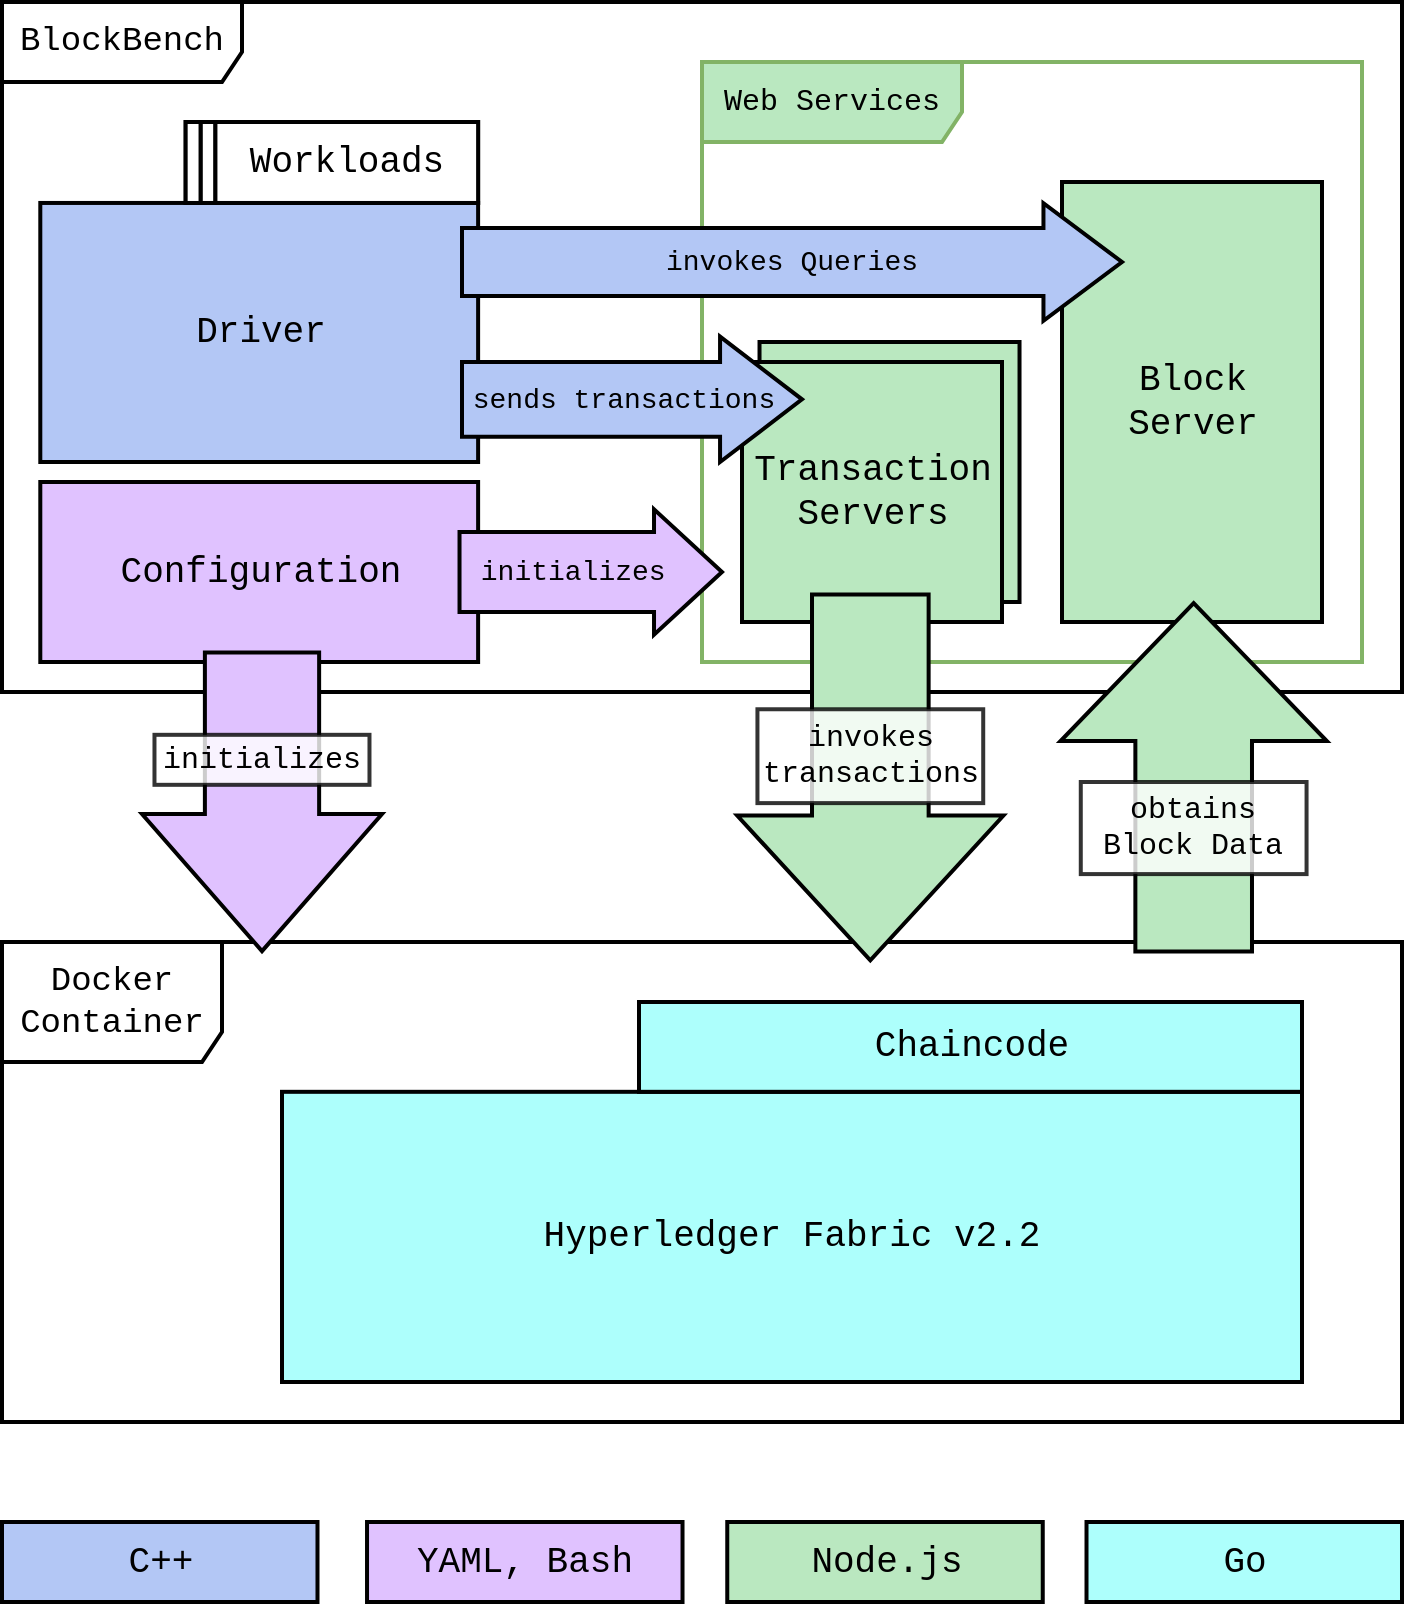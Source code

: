 <mxfile version="13.7.8" type="github">
  <diagram id="MCUedYCyf14W8jVJYuF2" name="Page-1">
    <mxGraphModel dx="1422" dy="803" grid="1" gridSize="10" guides="1" tooltips="1" connect="1" arrows="1" fold="1" page="1" pageScale="1" pageWidth="850" pageHeight="1100" math="0" shadow="0">
      <root>
        <mxCell id="0" />
        <mxCell id="1" parent="0" />
        <mxCell id="SL-674wUfNVV9EcTPCt0-19" value="&lt;font style=&quot;font-size: 17px&quot;&gt;BlockBench&lt;/font&gt;" style="shape=umlFrame;whiteSpace=wrap;html=1;width=120;height=40;strokeWidth=2;fontFamily=Courier New;fontSize=15;" parent="1" vertex="1">
          <mxGeometry x="40" y="30" width="700" height="345" as="geometry" />
        </mxCell>
        <mxCell id="SL-674wUfNVV9EcTPCt0-37" value="Web Services" style="shape=umlFrame;whiteSpace=wrap;html=1;width=130;height=40;strokeWidth=2;fontFamily=Courier New;fontSize=15;strokeColor=#82b366;fillColor=#BAE8C0;" parent="1" vertex="1">
          <mxGeometry x="390" y="60" width="330" height="300" as="geometry" />
        </mxCell>
        <mxCell id="SL-674wUfNVV9EcTPCt0-52" value="" style="html=1;strokeWidth=2;fontFamily=Courier New;fontSize=18;rounded=0;fillColor=#BAE8C0;" parent="1" vertex="1">
          <mxGeometry x="418.76" y="200" width="130" height="130" as="geometry" />
        </mxCell>
        <mxCell id="SL-674wUfNVV9EcTPCt0-21" value="&lt;div style=&quot;font-size: 18px&quot;&gt;Transaction&lt;/div&gt;&lt;div style=&quot;font-size: 18px&quot;&gt;Servers&lt;br style=&quot;font-size: 18px&quot;&gt;&lt;/div&gt;" style="html=1;strokeWidth=2;fontFamily=Courier New;fontSize=18;rounded=0;fillColor=#BAE8C0;" parent="1" vertex="1">
          <mxGeometry x="410" y="210" width="130" height="130" as="geometry" />
        </mxCell>
        <mxCell id="SL-674wUfNVV9EcTPCt0-18" value="&lt;font style=&quot;font-size: 17px&quot;&gt;Docker Container&lt;/font&gt;" style="shape=umlFrame;whiteSpace=wrap;html=1;width=110;height=60;strokeWidth=2;fontFamily=Courier New;fontSize=15;" parent="1" vertex="1">
          <mxGeometry x="40" y="500" width="700" height="240" as="geometry" />
        </mxCell>
        <mxCell id="SL-674wUfNVV9EcTPCt0-20" value="Configuration" style="html=1;strokeWidth=2;fontFamily=Courier New;fontSize=18;rounded=0;fillColor=#E0C2FF;" parent="1" vertex="1">
          <mxGeometry x="59.15" y="270" width="218.91" height="90" as="geometry" />
        </mxCell>
        <mxCell id="SL-674wUfNVV9EcTPCt0-22" value="" style="group" parent="1" vertex="1" connectable="0">
          <mxGeometry x="180" y="530" width="510" height="190" as="geometry" />
        </mxCell>
        <mxCell id="SL-674wUfNVV9EcTPCt0-23" value="Hyperledger Fabric v2.2" style="rounded=0;whiteSpace=wrap;html=1;strokeWidth=2;fontFamily=Courier New;fontSize=18;fillColor=#ADFFFC;" parent="SL-674wUfNVV9EcTPCt0-22" vertex="1">
          <mxGeometry y="44.909" width="510.0" height="145.091" as="geometry" />
        </mxCell>
        <mxCell id="SL-674wUfNVV9EcTPCt0-24" value="Chaincode" style="rounded=0;whiteSpace=wrap;html=1;strokeWidth=2;fontFamily=Courier New;fontSize=18;fillColor=#ADFFFC;" parent="SL-674wUfNVV9EcTPCt0-22" vertex="1">
          <mxGeometry x="178.5" width="331.5" height="44.909" as="geometry" />
        </mxCell>
        <mxCell id="SL-674wUfNVV9EcTPCt0-29" value="" style="html=1;strokeWidth=1;fontFamily=Courier New;fontSize=18;" parent="1" vertex="1">
          <mxGeometry x="225.12" y="150" width="7.44" height="39.38" as="geometry" />
        </mxCell>
        <mxCell id="SL-674wUfNVV9EcTPCt0-35" value="" style="group;strokeWidth=2;" parent="1" vertex="1" connectable="0">
          <mxGeometry x="410" y="309.59" width="155.62" height="195" as="geometry" />
        </mxCell>
        <mxCell id="SL-674wUfNVV9EcTPCt0-27" value="" style="shape=singleArrow;whiteSpace=wrap;html=1;arrowWidth=0.438;arrowSize=0.396;rotation=90;strokeWidth=2;fontFamily=Courier New;fontSize=18;fillColor=#BAE8C0;" parent="SL-674wUfNVV9EcTPCt0-35" vertex="1">
          <mxGeometry x="-27.3" y="41.57" width="182.92" height="133.13" as="geometry" />
        </mxCell>
        <mxCell id="SL-674wUfNVV9EcTPCt0-28" value="invokes transactions " style="rounded=0;whiteSpace=wrap;html=1;sketch=0;strokeWidth=2;gradientColor=none;fontFamily=Courier New;fontSize=15;opacity=80;" parent="SL-674wUfNVV9EcTPCt0-35" vertex="1">
          <mxGeometry x="7.72" y="74.04" width="112.89" height="46.93" as="geometry" />
        </mxCell>
        <mxCell id="SL-674wUfNVV9EcTPCt0-36" value="&lt;div style=&quot;font-size: 18px&quot;&gt;Block&lt;br&gt;&lt;/div&gt;&lt;div style=&quot;font-size: 18px&quot;&gt;Server&lt;br style=&quot;font-size: 18px&quot;&gt;&lt;/div&gt;" style="html=1;strokeWidth=2;fontFamily=Courier New;fontSize=18;rounded=0;fillColor=#BAE8C0;" parent="1" vertex="1">
          <mxGeometry x="570" y="120" width="130" height="220" as="geometry" />
        </mxCell>
        <mxCell id="SL-674wUfNVV9EcTPCt0-43" value="" style="group;rotation=-180;strokeWidth=2;" parent="1" vertex="1" connectable="0">
          <mxGeometry x="548.76" y="326.05" width="151.24" height="195" as="geometry" />
        </mxCell>
        <mxCell id="SL-674wUfNVV9EcTPCt0-44" value="" style="shape=singleArrow;whiteSpace=wrap;html=1;arrowWidth=0.438;arrowSize=0.396;rotation=-90;strokeWidth=2;fontFamily=Courier New;fontSize=18;fillColor=#BAE8C0;" parent="SL-674wUfNVV9EcTPCt0-43" vertex="1">
          <mxGeometry y="25" width="174.16" height="133.13" as="geometry" />
        </mxCell>
        <mxCell id="SL-674wUfNVV9EcTPCt0-41" value="obtains Block Data" style="rounded=0;whiteSpace=wrap;html=1;sketch=0;strokeWidth=2;gradientColor=none;fontFamily=Courier New;fontSize=15;opacity=80;" parent="SL-674wUfNVV9EcTPCt0-43" vertex="1">
          <mxGeometry x="30.63" y="93.95" width="112.89" height="46.05" as="geometry" />
        </mxCell>
        <mxCell id="SL-674wUfNVV9EcTPCt0-49" value="" style="group;strokeWidth=2;" parent="1" vertex="1" connectable="0">
          <mxGeometry x="59.15" y="100" width="270" height="166.4" as="geometry" />
        </mxCell>
        <mxCell id="SL-674wUfNVV9EcTPCt0-31" value="Driver" style="html=1;strokeWidth=2;fontFamily=Courier New;fontSize=18;fillColor=#B3C7F5;" parent="SL-674wUfNVV9EcTPCt0-49" vertex="1">
          <mxGeometry y="30.476" width="218.91" height="129.524" as="geometry" />
        </mxCell>
        <mxCell id="SL-674wUfNVV9EcTPCt0-50" value="" style="group;strokeWidth=2;strokeColor=#000000;" parent="SL-674wUfNVV9EcTPCt0-49" vertex="1" connectable="0">
          <mxGeometry x="72.68" y="-10" width="146.23" height="40.484" as="geometry" />
        </mxCell>
        <mxCell id="SL-674wUfNVV9EcTPCt0-38" value="" style="html=1;strokeWidth=2;fontFamily=Courier New;fontSize=18;" parent="SL-674wUfNVV9EcTPCt0-50" vertex="1">
          <mxGeometry x="7.44" width="7.44" height="40.484" as="geometry" />
        </mxCell>
        <mxCell id="SL-674wUfNVV9EcTPCt0-32" value="Workloads" style="html=1;strokeWidth=2;fontFamily=Courier New;fontSize=18;" parent="SL-674wUfNVV9EcTPCt0-50" vertex="1">
          <mxGeometry x="14.884" width="131.346" height="40.479" as="geometry" />
        </mxCell>
        <mxCell id="SL-674wUfNVV9EcTPCt0-33" value="" style="html=1;strokeWidth=2;fontFamily=Courier New;fontSize=18;" parent="SL-674wUfNVV9EcTPCt0-50" vertex="1">
          <mxGeometry width="7.44" height="40.484" as="geometry" />
        </mxCell>
        <mxCell id="SL-674wUfNVV9EcTPCt0-48" value="&lt;div&gt;invokes Queries&lt;br&gt;&lt;/div&gt;" style="shape=singleArrow;whiteSpace=wrap;html=1;arrowWidth=0.579;arrowSize=0.119;strokeWidth=2;fontFamily=Courier New;fontSize=14;align=center;fillColor=#B3C7F5;" parent="1" vertex="1">
          <mxGeometry x="270" y="130.63" width="330" height="58.75" as="geometry" />
        </mxCell>
        <mxCell id="SL-674wUfNVV9EcTPCt0-54" value="" style="group;strokeWidth=2;" parent="1" vertex="1" connectable="0">
          <mxGeometry x="110.005" y="355.225" width="120.0" height="149.37" as="geometry" />
        </mxCell>
        <mxCell id="SL-674wUfNVV9EcTPCt0-25" value="" style="shape=singleArrow;whiteSpace=wrap;html=1;arrowWidth=0.476;arrowSize=0.459;rotation=90;strokeWidth=2;fontFamily=Courier New;fontSize=18;fillColor=#E0C2FF;" parent="SL-674wUfNVV9EcTPCt0-54" vertex="1">
          <mxGeometry x="-14.685" y="14.685" width="149.37" height="120" as="geometry" />
        </mxCell>
        <mxCell id="SL-674wUfNVV9EcTPCt0-26" value="initializes" style="rounded=0;whiteSpace=wrap;html=1;sketch=0;strokeWidth=2;gradientColor=none;fontFamily=Courier New;fontSize=15;opacity=80;" parent="SL-674wUfNVV9EcTPCt0-54" vertex="1">
          <mxGeometry x="6.235" y="41.185" width="107.5" height="25" as="geometry" />
        </mxCell>
        <mxCell id="SL-674wUfNVV9EcTPCt0-55" value="&lt;div&gt;&amp;nbsp;initializes&lt;br&gt;&lt;/div&gt;" style="shape=singleArrow;whiteSpace=wrap;html=1;arrowWidth=0.638;arrowSize=0.259;strokeWidth=2;fontFamily=Courier New;fontSize=14;align=left;fillColor=#E0C2FF;" parent="1" vertex="1">
          <mxGeometry x="268.76" y="283.67" width="131.24" height="62.67" as="geometry" />
        </mxCell>
        <mxCell id="SL-674wUfNVV9EcTPCt0-34" value="&lt;div style=&quot;font-size: 14px&quot;&gt;sends transactions&lt;br style=&quot;font-size: 14px&quot;&gt;&lt;/div&gt;" style="shape=singleArrow;whiteSpace=wrap;html=1;arrowWidth=0.596;arrowSize=0.241;strokeWidth=2;fontFamily=Courier New;fontSize=14;align=center;fillColor=#B3C7F5;spacingLeft=-8;" parent="1" vertex="1">
          <mxGeometry x="270" y="197.33" width="170" height="62.67" as="geometry" />
        </mxCell>
        <mxCell id="Ep-9P9s-HMr_xIuFuwrF-3" value="C++" style="html=1;strokeWidth=2;fontFamily=Courier New;fontSize=18;rounded=0;fillColor=#B3C7F5;" parent="1" vertex="1">
          <mxGeometry x="40" y="790" width="157.746" height="40" as="geometry" />
        </mxCell>
        <mxCell id="Ep-9P9s-HMr_xIuFuwrF-4" value="YAML, Bash" style="html=1;strokeWidth=2;fontFamily=Courier New;fontSize=18;rounded=0;fillColor=#E0C2FF;" parent="1" vertex="1">
          <mxGeometry x="222.513" y="790" width="157.746" height="40" as="geometry" />
        </mxCell>
        <mxCell id="Ep-9P9s-HMr_xIuFuwrF-5" value="Node.js" style="html=1;strokeWidth=2;fontFamily=Courier New;fontSize=18;rounded=0;fillColor=#BAE8C0;" parent="1" vertex="1">
          <mxGeometry x="402.63" y="790" width="157.746" height="40" as="geometry" />
        </mxCell>
        <mxCell id="Ep-9P9s-HMr_xIuFuwrF-6" value="Go" style="html=1;strokeWidth=2;fontFamily=Courier New;fontSize=18;rounded=0;fillColor=#ADFFFC;" parent="1" vertex="1">
          <mxGeometry x="582.254" y="790" width="157.746" height="40" as="geometry" />
        </mxCell>
      </root>
    </mxGraphModel>
  </diagram>
</mxfile>
